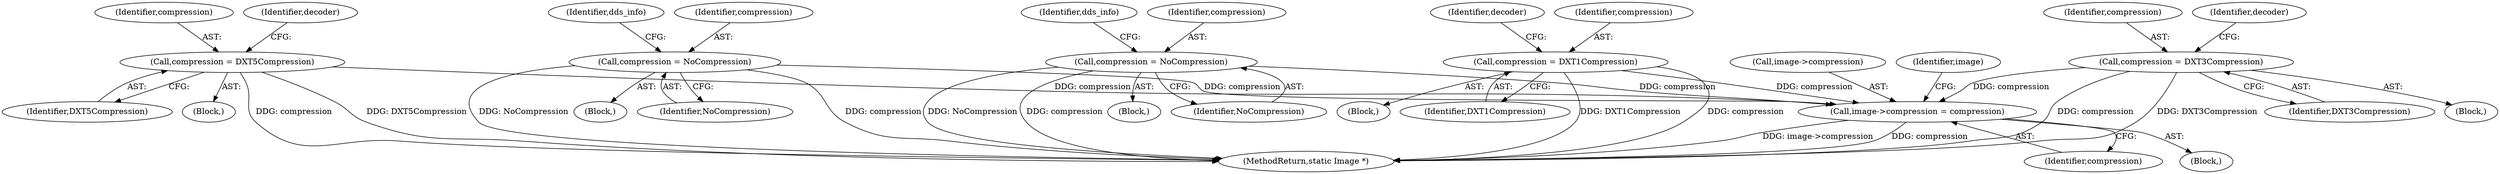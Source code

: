 digraph "0_ImageMagick_f6e9d0d9955e85bdd7540b251cd50d598dacc5e6_9@pointer" {
"1000464" [label="(Call,image->compression = compression)"];
"1000346" [label="(Call,compression = DXT5Compression)"];
"1000277" [label="(Call,compression = NoCompression)"];
"1000241" [label="(Call,compression = NoCompression)"];
"1000322" [label="(Call,compression = DXT1Compression)"];
"1000334" [label="(Call,compression = DXT3Compression)"];
"1000241" [label="(Call,compression = NoCompression)"];
"1000346" [label="(Call,compression = DXT5Compression)"];
"1000318" [label="(Block,)"];
"1000322" [label="(Call,compression = DXT1Compression)"];
"1000342" [label="(Block,)"];
"1000464" [label="(Call,image->compression = compression)"];
"1000330" [label="(Block,)"];
"1000277" [label="(Call,compression = NoCompression)"];
"1000276" [label="(Block,)"];
"1000574" [label="(MethodReturn,static Image *)"];
"1000326" [label="(Identifier,decoder)"];
"1000336" [label="(Identifier,DXT3Compression)"];
"1000335" [label="(Identifier,compression)"];
"1000324" [label="(Identifier,DXT1Compression)"];
"1000248" [label="(Identifier,dds_info)"];
"1000242" [label="(Identifier,compression)"];
"1000334" [label="(Call,compression = DXT3Compression)"];
"1000323" [label="(Identifier,compression)"];
"1000465" [label="(Call,image->compression)"];
"1000284" [label="(Identifier,dds_info)"];
"1000436" [label="(Block,)"];
"1000471" [label="(Identifier,image)"];
"1000468" [label="(Identifier,compression)"];
"1000338" [label="(Identifier,decoder)"];
"1000347" [label="(Identifier,compression)"];
"1000350" [label="(Identifier,decoder)"];
"1000348" [label="(Identifier,DXT5Compression)"];
"1000243" [label="(Identifier,NoCompression)"];
"1000240" [label="(Block,)"];
"1000278" [label="(Identifier,compression)"];
"1000279" [label="(Identifier,NoCompression)"];
"1000464" -> "1000436"  [label="AST: "];
"1000464" -> "1000468"  [label="CFG: "];
"1000465" -> "1000464"  [label="AST: "];
"1000468" -> "1000464"  [label="AST: "];
"1000471" -> "1000464"  [label="CFG: "];
"1000464" -> "1000574"  [label="DDG: image->compression"];
"1000464" -> "1000574"  [label="DDG: compression"];
"1000346" -> "1000464"  [label="DDG: compression"];
"1000277" -> "1000464"  [label="DDG: compression"];
"1000241" -> "1000464"  [label="DDG: compression"];
"1000322" -> "1000464"  [label="DDG: compression"];
"1000334" -> "1000464"  [label="DDG: compression"];
"1000346" -> "1000342"  [label="AST: "];
"1000346" -> "1000348"  [label="CFG: "];
"1000347" -> "1000346"  [label="AST: "];
"1000348" -> "1000346"  [label="AST: "];
"1000350" -> "1000346"  [label="CFG: "];
"1000346" -> "1000574"  [label="DDG: DXT5Compression"];
"1000346" -> "1000574"  [label="DDG: compression"];
"1000277" -> "1000276"  [label="AST: "];
"1000277" -> "1000279"  [label="CFG: "];
"1000278" -> "1000277"  [label="AST: "];
"1000279" -> "1000277"  [label="AST: "];
"1000284" -> "1000277"  [label="CFG: "];
"1000277" -> "1000574"  [label="DDG: compression"];
"1000277" -> "1000574"  [label="DDG: NoCompression"];
"1000241" -> "1000240"  [label="AST: "];
"1000241" -> "1000243"  [label="CFG: "];
"1000242" -> "1000241"  [label="AST: "];
"1000243" -> "1000241"  [label="AST: "];
"1000248" -> "1000241"  [label="CFG: "];
"1000241" -> "1000574"  [label="DDG: compression"];
"1000241" -> "1000574"  [label="DDG: NoCompression"];
"1000322" -> "1000318"  [label="AST: "];
"1000322" -> "1000324"  [label="CFG: "];
"1000323" -> "1000322"  [label="AST: "];
"1000324" -> "1000322"  [label="AST: "];
"1000326" -> "1000322"  [label="CFG: "];
"1000322" -> "1000574"  [label="DDG: DXT1Compression"];
"1000322" -> "1000574"  [label="DDG: compression"];
"1000334" -> "1000330"  [label="AST: "];
"1000334" -> "1000336"  [label="CFG: "];
"1000335" -> "1000334"  [label="AST: "];
"1000336" -> "1000334"  [label="AST: "];
"1000338" -> "1000334"  [label="CFG: "];
"1000334" -> "1000574"  [label="DDG: DXT3Compression"];
"1000334" -> "1000574"  [label="DDG: compression"];
}
